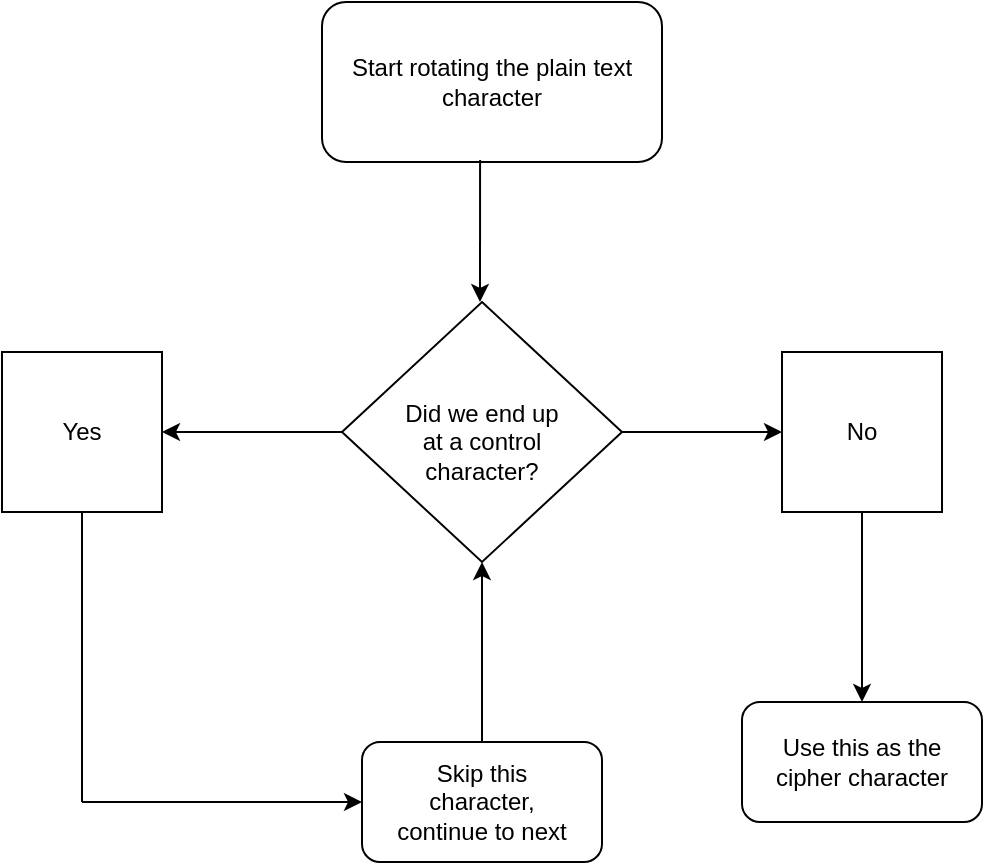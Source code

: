 <mxfile version="15.1.0" type="device"><diagram id="kYRk3dTTMhgL8B0Abo-R" name="Page-1"><mxGraphModel dx="1240" dy="711" grid="1" gridSize="10" guides="1" tooltips="1" connect="1" arrows="1" fold="1" page="1" pageScale="1" pageWidth="1000" pageHeight="700" math="0" shadow="0"><root><mxCell id="0"/><mxCell id="1" parent="0"/><mxCell id="di6Ni2sy3-NryuKxK4br-19" value="" style="rounded=1;whiteSpace=wrap;html=1;" vertex="1" parent="1"><mxGeometry x="440" y="135" width="170" height="80" as="geometry"/></mxCell><mxCell id="di6Ni2sy3-NryuKxK4br-20" value="Start rotating the plain text character" style="text;html=1;strokeColor=none;fillColor=none;align=center;verticalAlign=middle;whiteSpace=wrap;rounded=0;" vertex="1" parent="1"><mxGeometry x="450" y="145" width="150" height="60" as="geometry"/></mxCell><mxCell id="di6Ni2sy3-NryuKxK4br-21" value="" style="endArrow=classic;html=1;exitX=0.465;exitY=0.988;exitDx=0;exitDy=0;exitPerimeter=0;" edge="1" parent="1" source="di6Ni2sy3-NryuKxK4br-19"><mxGeometry width="50" height="50" relative="1" as="geometry"><mxPoint x="500" y="285" as="sourcePoint"/><mxPoint x="519" y="285" as="targetPoint"/></mxGeometry></mxCell><mxCell id="di6Ni2sy3-NryuKxK4br-22" value="" style="rhombus;whiteSpace=wrap;html=1;" vertex="1" parent="1"><mxGeometry x="450" y="285" width="140" height="130" as="geometry"/></mxCell><mxCell id="di6Ni2sy3-NryuKxK4br-23" value="Did we end up at a control character?" style="text;html=1;strokeColor=none;fillColor=none;align=center;verticalAlign=middle;whiteSpace=wrap;rounded=0;" vertex="1" parent="1"><mxGeometry x="480" y="315" width="80" height="80" as="geometry"/></mxCell><mxCell id="di6Ni2sy3-NryuKxK4br-24" value="" style="endArrow=classic;html=1;exitX=1;exitY=0.5;exitDx=0;exitDy=0;" edge="1" parent="1" source="di6Ni2sy3-NryuKxK4br-22"><mxGeometry width="50" height="50" relative="1" as="geometry"><mxPoint x="610" y="355" as="sourcePoint"/><mxPoint x="670" y="350" as="targetPoint"/></mxGeometry></mxCell><mxCell id="di6Ni2sy3-NryuKxK4br-25" value="" style="endArrow=classic;html=1;exitX=0;exitY=0.5;exitDx=0;exitDy=0;" edge="1" parent="1" source="di6Ni2sy3-NryuKxK4br-22"><mxGeometry width="50" height="50" relative="1" as="geometry"><mxPoint x="340" y="375" as="sourcePoint"/><mxPoint x="360" y="350" as="targetPoint"/></mxGeometry></mxCell><mxCell id="di6Ni2sy3-NryuKxK4br-26" value="" style="whiteSpace=wrap;html=1;aspect=fixed;" vertex="1" parent="1"><mxGeometry x="670" y="310" width="80" height="80" as="geometry"/></mxCell><mxCell id="di6Ni2sy3-NryuKxK4br-27" value="No" style="text;html=1;strokeColor=none;fillColor=none;align=center;verticalAlign=middle;whiteSpace=wrap;rounded=0;" vertex="1" parent="1"><mxGeometry x="690" y="340" width="40" height="20" as="geometry"/></mxCell><mxCell id="di6Ni2sy3-NryuKxK4br-28" value="" style="rounded=1;whiteSpace=wrap;html=1;" vertex="1" parent="1"><mxGeometry x="650" y="485" width="120" height="60" as="geometry"/></mxCell><mxCell id="di6Ni2sy3-NryuKxK4br-29" value="" style="endArrow=classic;html=1;exitX=0.5;exitY=1;exitDx=0;exitDy=0;entryX=0.5;entryY=0;entryDx=0;entryDy=0;" edge="1" parent="1" source="di6Ni2sy3-NryuKxK4br-26" target="di6Ni2sy3-NryuKxK4br-28"><mxGeometry width="50" height="50" relative="1" as="geometry"><mxPoint x="685" y="475" as="sourcePoint"/><mxPoint x="735" y="425" as="targetPoint"/></mxGeometry></mxCell><mxCell id="di6Ni2sy3-NryuKxK4br-30" value="Use this as the cipher character" style="text;html=1;strokeColor=none;fillColor=none;align=center;verticalAlign=middle;whiteSpace=wrap;rounded=0;" vertex="1" parent="1"><mxGeometry x="660" y="495" width="100" height="40" as="geometry"/></mxCell><mxCell id="di6Ni2sy3-NryuKxK4br-31" value="" style="whiteSpace=wrap;html=1;aspect=fixed;" vertex="1" parent="1"><mxGeometry x="280" y="310" width="80" height="80" as="geometry"/></mxCell><mxCell id="di6Ni2sy3-NryuKxK4br-32" value="Yes" style="text;html=1;strokeColor=none;fillColor=none;align=center;verticalAlign=middle;whiteSpace=wrap;rounded=0;" vertex="1" parent="1"><mxGeometry x="300" y="340" width="40" height="20" as="geometry"/></mxCell><mxCell id="di6Ni2sy3-NryuKxK4br-34" value="" style="rounded=1;whiteSpace=wrap;html=1;" vertex="1" parent="1"><mxGeometry x="460" y="505" width="120" height="60" as="geometry"/></mxCell><mxCell id="di6Ni2sy3-NryuKxK4br-35" value="Skip this character, continue to next" style="text;html=1;strokeColor=none;fillColor=none;align=center;verticalAlign=middle;whiteSpace=wrap;rounded=0;" vertex="1" parent="1"><mxGeometry x="470" y="515" width="100" height="40" as="geometry"/></mxCell><mxCell id="di6Ni2sy3-NryuKxK4br-36" value="" style="endArrow=none;html=1;entryX=0.5;entryY=1;entryDx=0;entryDy=0;" edge="1" parent="1" target="di6Ni2sy3-NryuKxK4br-31"><mxGeometry width="50" height="50" relative="1" as="geometry"><mxPoint x="320" y="535" as="sourcePoint"/><mxPoint x="350" y="435" as="targetPoint"/></mxGeometry></mxCell><mxCell id="di6Ni2sy3-NryuKxK4br-37" value="" style="endArrow=classic;html=1;entryX=0;entryY=0.5;entryDx=0;entryDy=0;" edge="1" parent="1" target="di6Ni2sy3-NryuKxK4br-34"><mxGeometry width="50" height="50" relative="1" as="geometry"><mxPoint x="320" y="535" as="sourcePoint"/><mxPoint x="420" y="525" as="targetPoint"/></mxGeometry></mxCell><mxCell id="di6Ni2sy3-NryuKxK4br-38" value="" style="endArrow=classic;html=1;entryX=0.5;entryY=1;entryDx=0;entryDy=0;exitX=0.5;exitY=0;exitDx=0;exitDy=0;" edge="1" parent="1" source="di6Ni2sy3-NryuKxK4br-34" target="di6Ni2sy3-NryuKxK4br-22"><mxGeometry width="50" height="50" relative="1" as="geometry"><mxPoint x="500" y="485" as="sourcePoint"/><mxPoint x="550" y="435" as="targetPoint"/></mxGeometry></mxCell></root></mxGraphModel></diagram></mxfile>